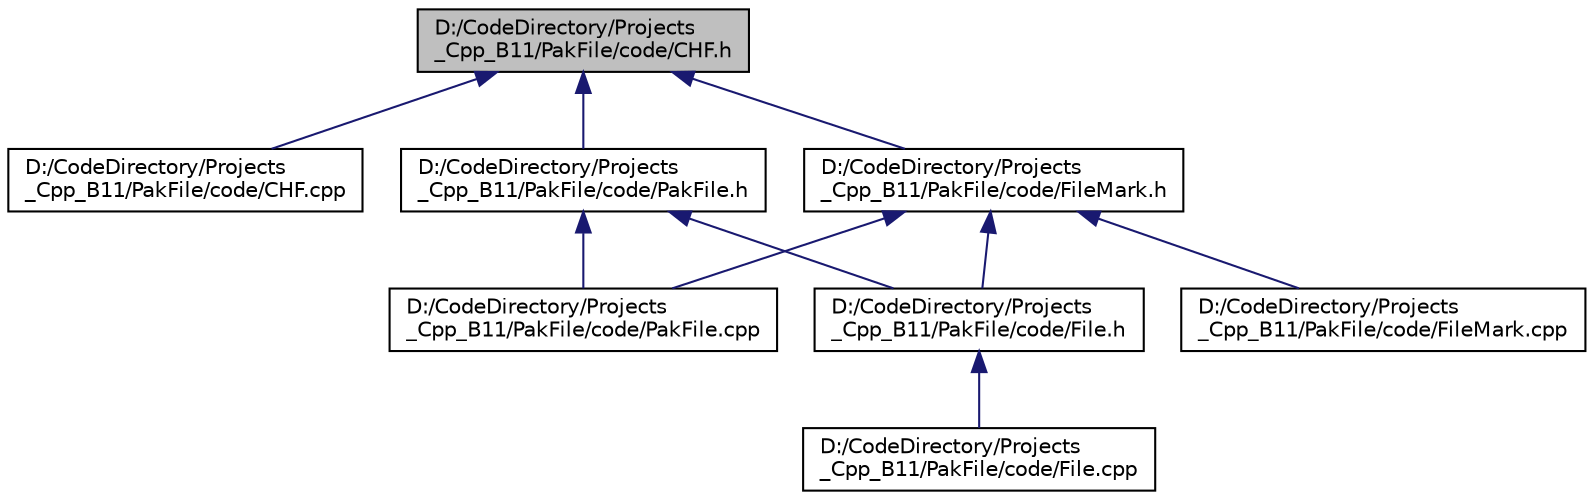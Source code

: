 digraph "D:/CodeDirectory/Projects_Cpp_B11/PakFile/code/CHF.h"
{
 // LATEX_PDF_SIZE
  edge [fontname="Helvetica",fontsize="10",labelfontname="Helvetica",labelfontsize="10"];
  node [fontname="Helvetica",fontsize="10",shape=record];
  Node1 [label="D:/CodeDirectory/Projects\l_Cpp_B11/PakFile/code/CHF.h",height=0.2,width=0.4,color="black", fillcolor="grey75", style="filled", fontcolor="black",tooltip="Сommon hidden features (Header)"];
  Node1 -> Node2 [dir="back",color="midnightblue",fontsize="10",style="solid",fontname="Helvetica"];
  Node2 [label="D:/CodeDirectory/Projects\l_Cpp_B11/PakFile/code/CHF.cpp",height=0.2,width=0.4,color="black", fillcolor="white", style="filled",URL="$_c_h_f_8cpp.html",tooltip="Сommon hidden features."];
  Node1 -> Node3 [dir="back",color="midnightblue",fontsize="10",style="solid",fontname="Helvetica"];
  Node3 [label="D:/CodeDirectory/Projects\l_Cpp_B11/PakFile/code/FileMark.h",height=0.2,width=0.4,color="black", fillcolor="white", style="filled",URL="$_file_mark_8h.html",tooltip="File signature and extension functions (Header)"];
  Node3 -> Node4 [dir="back",color="midnightblue",fontsize="10",style="solid",fontname="Helvetica"];
  Node4 [label="D:/CodeDirectory/Projects\l_Cpp_B11/PakFile/code/File.h",height=0.2,width=0.4,color="black", fillcolor="white", style="filled",URL="$_file_8h.html",tooltip="Forward module (Header)"];
  Node4 -> Node5 [dir="back",color="midnightblue",fontsize="10",style="solid",fontname="Helvetica"];
  Node5 [label="D:/CodeDirectory/Projects\l_Cpp_B11/PakFile/code/File.cpp",height=0.2,width=0.4,color="black", fillcolor="white", style="filled",URL="$_file_8cpp.html",tooltip="Forward module."];
  Node3 -> Node6 [dir="back",color="midnightblue",fontsize="10",style="solid",fontname="Helvetica"];
  Node6 [label="D:/CodeDirectory/Projects\l_Cpp_B11/PakFile/code/FileMark.cpp",height=0.2,width=0.4,color="black", fillcolor="white", style="filled",URL="$_file_mark_8cpp.html",tooltip="File signature and extension functions."];
  Node3 -> Node7 [dir="back",color="midnightblue",fontsize="10",style="solid",fontname="Helvetica"];
  Node7 [label="D:/CodeDirectory/Projects\l_Cpp_B11/PakFile/code/PakFile.cpp",height=0.2,width=0.4,color="black", fillcolor="white", style="filled",URL="$_pak_file_8cpp.html",tooltip="Pak file module."];
  Node1 -> Node8 [dir="back",color="midnightblue",fontsize="10",style="solid",fontname="Helvetica"];
  Node8 [label="D:/CodeDirectory/Projects\l_Cpp_B11/PakFile/code/PakFile.h",height=0.2,width=0.4,color="black", fillcolor="white", style="filled",URL="$_pak_file_8h.html",tooltip="Pak file module (Header)"];
  Node8 -> Node4 [dir="back",color="midnightblue",fontsize="10",style="solid",fontname="Helvetica"];
  Node8 -> Node7 [dir="back",color="midnightblue",fontsize="10",style="solid",fontname="Helvetica"];
}

